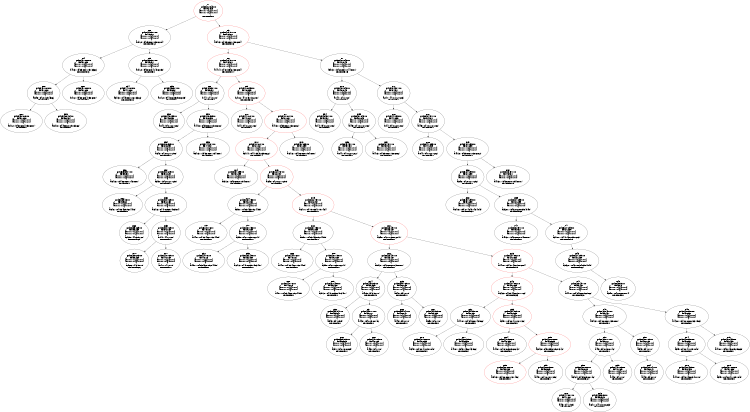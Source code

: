 digraph G {
size = "5,5";
center = true;
1 [label="#1
g+h=402.843+0
f=402.843
[a-1:-1->-1]@[-1~-1]
[a-1:-1->-1]@[-1~-1]

new_Node:-1
"]
2 [label="#2
g+h=415.571+0
f=415.571
[a-1:-1->-1]@[-1~-1]
[a-1:-1->-1]@[-1~-1]

a:0[12->9](25.8801~38.6084)
new_Node:12
"]
1 -> 2
3 [label="#3
g+h=415.571+0
f=415.571
[a-1:-1->-1]@[-1~-1]
[a-1:-1->-1]@[-1~-1]

a:5[13->8](25.8801~38.6084)
new_Node:13
"]
1 -> 3
4 [label="#4
g+h=431.028+0
f=431.028
[a-1:-1->-1]@[-1~-1]
[a-1:-1->-1]@[-1~-1]

a:4[13->8](35.8801~51.3366)
new_Node:13
"]
2 -> 4
5 [label="#5
g+h=425.571+0
f=425.571
[a-1:-1->-1]@[-1~-1]
[a-1:-1->-1]@[-1~-1]

a:0[12->9](38.6084~48.6085)
new_Node:-1
"]
2 -> 5
6 [label="#6
g+h=415.571+0
f=415.571
[a-1:-1->-1]@[-1~-1]
[a-1:-1->-1]@[-1~-1]

a:4[14->8](31.3546~38.6084)
new_Node:14
"]
3 -> 6
7 [label="#7
g+h=421.843+0
f=421.843
[a-1:-1->-1]@[-1~-1]
[a-1:-1->-1]@[-1~-1]

a:5[13->13](26.8801~44.8801)
new_Node:15
"]
3 -> 7
8 [label="#8
g+h=425.571+0
f=425.571
[a-1:-1->-1]@[-1~-1]
[a-1:-1->-1]@[-1~-1]

a:1[4->2](10~20)
new_Node:-1
"]
6 -> 8
9 [label="#9
g+h=418.299+0
f=418.299
[a-1:-1->-1]@[-1~-1]
[a-1:-1->-1]@[-1~-1]

a:2[16->4](10.5~13.2281)
new_Node:16
"]
6 -> 9
10 [label="#10
g+h=441.027+0
f=441.027
[a-1:-1->-1]@[-1~-1]
[a-1:-1->-1]@[-1~-1]

a:0[4->9](0~22.7282)
new_Node:-1
"]
9 -> 10
11 [label="#11
g+h=421.027+0
f=421.027
[a-1:-1->-1]@[-1~-1]
[a-1:-1->-1]@[-1~-1]

a:4[13->8](35.8801~38.6082)
new_Node:-1
"]
9 -> 11
12 [label="#12
g+h=421.027+0
f=421.027
[a-1:-1->-1]@[-1~-1]
[a-1:-1->-1]@[-1~-1]

a:3[14->8](41.3546~35.8622)
new_Node:14
"]
11 -> 12
13 [label="#13
g+h=437.299+0
f=437.299
[a-1:-1->-1]@[-1~-1]
[a-1:-1->-1]@[-1~-1]

a:5[13->13](36.8801~54.8801)
new_Node:-1
"]
11 -> 13
14 [label="#14
g+h=437.299+0
f=437.299
[a-1:-1->-1]@[-1~-1]
[a-1:-1->-1]@[-1~-1]

a:5[13->13](36.8801~54.8801)
new_Node:-1
"]
12 -> 14
15 [label="#15
g+h=422.757+0
f=422.757
[a-1:-1->-1]@[-1~-1]
[a-1:-1->-1]@[-1~-1]

a:3[5->8](20~21.7298)
new_Node:-1
"]
12 -> 15
16 [label="#16
g+h=431.843+0
f=431.843
[a-1:-1->-1]@[-1~-1]
[a-1:-1->-1]@[-1~-1]

a:1[4->2](10~20)
new_Node:-1
"]
7 -> 16
17 [label="#17
g+h=424.571+0
f=424.571
[a-1:-1->-1]@[-1~-1]
[a-1:-1->-1]@[-1~-1]

a:2[7->4](10~12.7283)
new_Node:-1
"]
7 -> 17
18 [label="#18
g+h=431.758+0
f=431.758
[a-1:-1->-1]@[-1~-1]
[a-1:-1->-1]@[-1~-1]

a:5[8->10](83.439~92.4405)
new_Node:-1
"]
15 -> 18
19 [label="#19
g+h=422.757+0
f=422.757
[a-1:-1->-1]@[-1~-1]
[a-1:-1->-1]@[-1~-1]

a:3[17->8](79.0054~79.7454)
new_Node:17
"]
15 -> 19
20 [label="#20
g+h=431.758+0
f=431.758
[a-1:-1->-1]@[-1~-1]
[a-1:-1->-1]@[-1~-1]

a:5[8->10](83.439~92.4405)
new_Node:-1
"]
19 -> 20
21 [label="#21
g+h=423.497+0
f=423.497
[a-1:-1->-1]@[-1~-1]
[a-1:-1->-1]@[-1~-1]

a:3[5->8](21.7298~22.47)
new_Node:-1
"]
19 -> 21
22 [label="#22
g+h=423.497+0
f=423.497
[a-1:-1->-1]@[-1~-1]
[a-1:-1->-1]@[-1~-1]

a:5[13->13](26.8801~35.8801)
new_Node:-1
"]
21 -> 22
23 [label="#23
g+h=427.882+0
f=427.882
[a-1:-1->-1]@[-1~-1]
[a-1:-1->-1]@[-1~-1]

a:4[18->13](31.496~38.6084)
new_Node:18
"]
21 -> 23
24 [label="#24
g+h=425.269+0
f=425.269
[a-1:-1->-1]@[-1~-1]
[a-1:-1->-1]@[-1~-1]

a:4[19->5](5.5~10)
new_Node:19
"]
22 -> 24
25 [label="#25
g+h=430.769+0
f=430.769
[a-1:-1->-1]@[-1~-1]
[a-1:-1->-1]@[-1~-1]

a:5[5->5](1~10)
new_Node:-1
"]
22 -> 25
26 [label="#26
g+h=447.299+0
f=447.299
[a-1:-1->-1]@[-1~-1]
[a-1:-1->-1]@[-1~-1]

a:0[4->9](0~22.7282)
new_Node:-1
"]
17 -> 26
27 [label="#27
g+h=424.571+0
f=424.571
[a-1:-1->-1]@[-1~-1]
[a-1:-1->-1]@[-1~-1]

a:4[5->8](10~12.7282)
new_Node:-1
"]
17 -> 27
28 [label="#28
g+h=447.299+0
f=447.299
[a-1:-1->-1]@[-1~-1]
[a-1:-1->-1]@[-1~-1]

a:0[4->9](0~22.7282)
new_Node:-1
"]
27 -> 28
29 [label="#29
g+h=427.299+0
f=427.299
[a-1:-1->-1]@[-1~-1]
[a-1:-1->-1]@[-1~-1]

a:4[13->8](35.8801~38.6082)
new_Node:-1
"]
27 -> 29
30 [label="#30
g+h=432.541+0
f=432.541
[a-1:-1->-1]@[-1~-1]
[a-1:-1->-1]@[-1~-1]

a:5[5->5](1~5.5)
new_Node:-1
"]
24 -> 30
31 [label="#31
g+h=429.771+0
f=429.771
[a-1:-1->-1]@[-1~-1]
[a-1:-1->-1]@[-1~-1]

a:4[3->19](0~9.00146)
new_Node:-1
"]
24 -> 31
32 [label="#32
g+h=448.299+0
f=448.299
[a-1:-1->-1]@[-1~-1]
[a-1:-1->-1]@[-1~-1]

a:0[4->9](0~22.7282)
new_Node:-1
"]
8 -> 32
33 [label="#33
g+h=428.299+0
f=428.299
[a-1:-1->-1]@[-1~-1]
[a-1:-1->-1]@[-1~-1]

a:4[13->8](35.8801~38.6082)
new_Node:-1
"]
8 -> 33
34 [label="#34
g+h=441.028+0
f=441.028
[a-1:-1->-1]@[-1~-1]
[a-1:-1->-1]@[-1~-1]

a:3[13->8](45.8801~61.3366)
new_Node:13
"]
5 -> 34
35 [label="#35
g+h=435.571+0
f=435.571
[a-1:-1->-1]@[-1~-1]
[a-1:-1->-1]@[-1~-1]

a:0[12->9](48.6085~58.6085)
new_Node:-1
"]
5 -> 35
36 [label="#36
g+h=427.299+0
f=427.299
[a-1:-1->-1]@[-1~-1]
[a-1:-1->-1]@[-1~-1]

a:3[5->8](20~21.7292)
new_Node:-1
"]
29 -> 36
37 [label="#37
g+h=443.571+0
f=443.571
[a-1:-1->-1]@[-1~-1]
[a-1:-1->-1]@[-1~-1]

a:4[13->13](36.8801~54.8801)
new_Node:15
"]
29 -> 37
38 [label="#38
g+h=437.299+0
f=437.299
[a-1:-1->-1]@[-1~-1]
[a-1:-1->-1]@[-1~-1]

a:5[15->15](27.4049~45.4049)
new_Node:21
"]
36 -> 38
39 [label="#39
g+h=427.299+0
f=427.299
[a-1:-1->-1]@[-1~-1]
[a-1:-1->-1]@[-1~-1]

a:3[20->13](32.0208~35.4049)
new_Node:20
"]
36 -> 39
40 [label="#40
g+h=434.571+0
f=434.571
[a-1:-1->-1]@[-1~-1]
[a-1:-1->-1]@[-1~-1]

a:4[13->13](36.8801~45.8801)
new_Node:-1
"]
39 -> 40
41 [label="#41
g+h=427.299+0
f=427.299
[a-1:-1->-1]@[-1~-1]
[a-1:-1->-1]@[-1~-1]

a:3[18->13](41.496~35.7203)
new_Node:18
"]
39 -> 41
43 [label="#43
g+h=427.299+0
f=427.299
[a-1:-1->-1]@[-1~-1]
[a-1:-1->-1]@[-1~-1]

a:3[22->18](31.8794~35.4049)
new_Node:22
"]
41 -> 43
45 [label="#45
g+h=435.3+0
f=435.3
[a-1:-1->-1]@[-1~-1]
[a-1:-1->-1]@[-1~-1]

a:3[5->18](20~28.0014)
new_Node:-1
"]
43 -> 45
46 [label="#46
g+h=427.882+0
f=427.882
[a-1:-1->-1]@[-1~-1]
[a-1:-1->-1]@[-1~-1]

a:3[23->8](39.4406~37.7763)
new_Node:23
"]
23 -> 46
47 [label="#47
g+h=423.497+0
f=423.497
[a-1:-1->-1]@[-1~-1]
[a-1:-1->-1]@[-1~-1]

a:4[18->18](34.966~52.966)
new_Node:20
"]
23 -> 47
48 [label="#48
g+h=423.497+0
f=423.497
[a-1:-1->-1]@[-1~-1]
[a-1:-1->-1]@[-1~-1]

a:5[13->13](26.8801~35.8801)
new_Node:-1
"]
47 -> 48
49 [label="#49
g+h=430.951+0
f=430.951
[a-1:-1->-1]@[-1~-1]
[a-1:-1->-1]@[-1~-1]

a:4[20->13](22.0208~33.7503)
new_Node:-1
"]
47 -> 49
50 [label="#50
g+h=429.771+0
f=429.771
[a-1:-1->-1]@[-1~-1]
[a-1:-1->-1]@[-1~-1]

a:4[3->5](0~9.00146)
new_Node:-1
"]
48 -> 50
51 [label="#51
g+h=430.769+0
f=430.769
[a-1:-1->-1]@[-1~-1]
[a-1:-1->-1]@[-1~-1]

a:5[5->5](1~10)
new_Node:-1
"]
48 -> 51
52 [label="#52
g+h=430.951+0
f=430.951
[a-1:-1->-1]@[-1~-1]
[a-1:-1->-1]@[-1~-1]

a:4[18->18](34.966~43.966)
new_Node:-1
"]
46 -> 52
53 [label="#53
g+h=431.525+0
f=431.525
[a-1:-1->-1]@[-1~-1]
[a-1:-1->-1]@[-1~-1]

a:3[5->18](22.47~26.1136)
new_Node:-1
"]
46 -> 53
54 [label="#54
g+h=428.299+0
f=428.299
[a-1:-1->-1]@[-1~-1]
[a-1:-1->-1]@[-1~-1]

a:3[5->8](20~21.7298)
new_Node:-1
"]
33 -> 54
55 [label="#55
g+h=444.571+0
f=444.571
[a-1:-1->-1]@[-1~-1]
[a-1:-1->-1]@[-1~-1]

a:5[13->13](36.8801~54.8801)
new_Node:-1
"]
33 -> 55
56 [label="#56
g+h=435.571+0
f=435.571
[a-1:-1->-1]@[-1~-1]
[a-1:-1->-1]@[-1~-1]

a:5[13->13](36.8801~45.8801)
new_Node:-1
"]
54 -> 56
57 [label="#57
g+h=430.029+0
f=430.029
[a-1:-1->-1]@[-1~-1]
[a-1:-1->-1]@[-1~-1]

a:3[5->13](20~21.7298)
new_Node:-1
"]
54 -> 57
58 [label="#58
g+h=430.802+0
f=430.802
[a-1:-1->-1]@[-1~-1]
[a-1:-1->-1]@[-1~-1]

a:3[24->3](5.5~9.00146)
new_Node:24
"]
50 -> 58
59 [label="#59
g+h=440.769+0
f=440.769
[a-1:-1->-1]@[-1~-1]
[a-1:-1->-1]@[-1~-1]

a:4[3->3](1~10)
new_Node:-1
"]
50 -> 59
60 [label="#60
g+h=435.303+0
f=435.303
[a-1:-1->-1]@[-1~-1]
[a-1:-1->-1]@[-1~-1]

a:3[1->3](0~8.00265)
new_Node:-1
"]
31 -> 60
61 [label="#61
g+h=440.769+0
f=440.769
[a-1:-1->-1]@[-1~-1]
[a-1:-1->-1]@[-1~-1]

a:4[3->3](1~10)
new_Node:-1
"]
31 -> 61
62 [label="#62
g+h=439.03+0
f=439.03
[a-1:-1->-1]@[-1~-1]
[a-1:-1->-1]@[-1~-1]

a:5[8->10](83.439~92.4405)
new_Node:-1
"]
57 -> 62
63 [label="#63
g+h=430.769+0
f=430.769
[a-1:-1->-1]@[-1~-1]
[a-1:-1->-1]@[-1~-1]

a:3[13->8](47.6099~48.3504)
new_Node:-1
"]
57 -> 63
64 [label="#64
g+h=438.041+0
f=438.041
[a-1:-1->-1]@[-1~-1]
[a-1:-1->-1]@[-1~-1]

a:4[3->5](0~10)
new_Node:-1
"]
51 -> 64
66 [label="#66
g+h=438.041+0
f=438.041
[a-1:-1->-1]@[-1~-1]
[a-1:-1->-1]@[-1~-1]

a:4[3->5](0~10)
new_Node:-1
"]
25 -> 66
67 [label="#67
g+h=462.529+0
f=462.529
[a-1:-1->-1]@[-1~-1]
[a-1:-1->-1]@[-1~-1]

a:5[5->3](0~10)
new_Node:-1
"]
25 -> 67
68 [label="#68
g+h=435.269+0
f=435.269
[a-1:-1->-1]@[-1~-1]
[a-1:-1->-1]@[-1~-1]

a:2[25->4](15.5~20)
new_Node:25
"]
63 -> 68
69 [label="#69
g+h=430.769+0
f=430.769
[a-1:-1->-1]@[-1~-1]
[a-1:-1->-1]@[-1~-1]

a:1[4->4](11~20)
new_Node:-1
"]
63 -> 69
70 [label="#70
g+h=435.269+0
f=435.269
[a-1:-1->-1]@[-1~-1]
[a-1:-1->-1]@[-1~-1]

a:2[26->7](5.5~10)
new_Node:26
"]
69 -> 70
71 [label="#71
g+h=440.769+0
f=440.769
[a-1:-1->-1]@[-1~-1]
[a-1:-1->-1]@[-1~-1]

a:1[7->7](1~10)
new_Node:-1
"]
69 -> 71
72 [label="#72
g+h=441.801+0
f=441.801
[a-1:-1->-1]@[-1~-1]
[a-1:-1->-1]@[-1~-1]

a:4[3->3](1~5.5)
new_Node:-1
"]
58 -> 72
73 [label="#73
g+h=435.303+0
f=435.303
[a-1:-1->-1]@[-1~-1]
[a-1:-1->-1]@[-1~-1]

a:3[1->24](0~8.00265)
new_Node:-1
"]
58 -> 73
74 [label="#74
g+h=430.951+0
f=430.951
[a-1:-1->-1]@[-1~-1]
[a-1:-1->-1]@[-1~-1]

a:3[5->8](22.47~29.1848)
new_Node:-1
"]
49 -> 74
75 [label="#75
g+h=432.499+0
f=432.499
[a-1:-1->-1]@[-1~-1]
[a-1:-1->-1]@[-1~-1]

a:4[18->15](31.496~52.9665)
new_Node:-1
"]
49 -> 75
76 [label="#76
g+h=437.666+0
f=437.666
[a-1:-1->-1]@[-1~-1]
[a-1:-1->-1]@[-1~-1]

a:3[5->18](22.47~29.1848)
new_Node:-1
"]
52 -> 76
77 [label="#77
g+h=433.239+0
f=433.239
[a-1:-1->-1]@[-1~-1]
[a-1:-1->-1]@[-1~-1]

a:4[18->15](31.496~43.966)
new_Node:-1
"]
52 -> 77
78 [label="#78
g+h=432.499+0
f=432.499
[a-1:-1->-1]@[-1~-1]
[a-1:-1->-1]@[-1~-1]

a:4[18->15](31.496~34.0178)
new_Node:-1
"]
74 -> 78
79 [label="#79
g+h=437.666+0
f=437.666
[a-1:-1->-1]@[-1~-1]
[a-1:-1->-1]@[-1~-1]

a:3[5->20](22.47~29.1848)
new_Node:-1
"]
74 -> 79
80 [label="#80
g+h=431.028+0
f=431.028
[a-1:-1->-1]@[-1~-1]
[a-1:-1->-1]@[-1~-1]

a:3[5->8](20~25.4566)
new_Node:-1
"]
4 -> 80
81 [label="#81
g+h=451.028+0
f=451.028
[a-1:-1->-1]@[-1~-1]
[a-1:-1->-1]@[-1~-1]

a:0[12->9](38.6084~58.6087)
new_Node:-1
"]
4 -> 81
82 [label="#82
g+h=451.028+0
f=451.028
[a-1:-1->-1]@[-1~-1]
[a-1:-1->-1]@[-1~-1]

a:0[12->9](38.6084~58.6087)
new_Node:-1
"]
80 -> 82
83 [label="#83
g+h=436.484+0
f=436.484
[a-1:-1->-1]@[-1~-1]
[a-1:-1->-1]@[-1~-1]

a:3[13->8](45.8801~51.3366)
new_Node:-1
"]
80 -> 83
84 [label="#84
g+h=440.526+0
f=440.526
[a-1:-1->-1]@[-1~-1]
[a-1:-1->-1]@[-1~-1]

a:4[8->10](87.823~96.8242)
new_Node:-1
"]
53 -> 84
85 [label="#85
g+h=432.266+0
f=432.266
[a-1:-1->-1]@[-1~-1]
[a-1:-1->-1]@[-1~-1]

a:3[13->8](51.9937~52.7342)
new_Node:-1
"]
53 -> 85
86 [label="#86
g+h=440.76+0
f=440.76
[a-1:-1->-1]@[-1~-1]
[a-1:-1->-1]@[-1~-1]

a:4[8->10](83.4387~92.4405)
new_Node:-1
"]
20 -> 86
87 [label="#87
g+h=431.758+0
f=431.758
[a-1:-1->-1]@[-1~-1]
[a-1:-1->-1]@[-1~-1]

a:3[5->8](21.7298~22.47)
new_Node:-1
"]
20 -> 87
88 [label="#88
g+h=440.76+0
f=440.76
[a-1:-1->-1]@[-1~-1]
[a-1:-1->-1]@[-1~-1]

a:4[8->10](83.4387~92.4405)
new_Node:-1
"]
87 -> 88
89 [label="#89
g+h=432.498+0
f=432.498
[a-1:-1->-1]@[-1~-1]
[a-1:-1->-1]@[-1~-1]

a:3[13->8](47.6099~48.3497)
new_Node:-1
"]
87 -> 89
90 [label="#90
g+h=440.76+0
f=440.76
[a-1:-1->-1]@[-1~-1]
[a-1:-1->-1]@[-1~-1]

a:4[8->10](83.4387~92.4405)
new_Node:-1
"]
18 -> 90
91 [label="#91
g+h=431.758+0
f=431.758
[a-1:-1->-1]@[-1~-1]
[a-1:-1->-1]@[-1~-1]

a:3[5->8](21.7298~22.47)
new_Node:-1
"]
18 -> 91
92 [label="#92
g+h=440.76+0
f=440.76
[a-1:-1->-1]@[-1~-1]
[a-1:-1->-1]@[-1~-1]

a:4[8->10](83.4387~92.4405)
new_Node:-1
"]
91 -> 92
93 [label="#93
g+h=432.498+0
f=432.498
[a-1:-1->-1]@[-1~-1]
[a-1:-1->-1]@[-1~-1]

a:3[13->8](47.6099~48.3497)
new_Node:-1
"]
91 -> 93
94 [label="#94
g+h=454.571+0
f=454.571
[a-1:-1->-1]@[-1~-1]
[a-1:-1->-1]@[-1~-1]

a:0[4->9](0~22.7282)
new_Node:-1
"]
16 -> 94
95 [label="#95
g+h=431.843+0
f=431.843
[a-1:-1->-1]@[-1~-1]
[a-1:-1->-1]@[-1~-1]

a:4[5->8](10~12.7282)
new_Node:-1
"]
16 -> 95
96 [label="#96
g+h=454.571+0
f=454.571
[a-1:-1->-1]@[-1~-1]
[a-1:-1->-1]@[-1~-1]

a:0[4->9](0~22.7282)
new_Node:-1
"]
95 -> 96
97 [label="#97
g+h=434.571+0
f=434.571
[a-1:-1->-1]@[-1~-1]
[a-1:-1->-1]@[-1~-1]

a:4[13->8](35.8801~38.6082)
new_Node:-1
"]
95 -> 97
98 [label="#98
g+h=432.266+0
f=432.266
[a-1:-1->-1]@[-1~-1]
[a-1:-1->-1]@[-1~-1]

a:5[13->13](26.8801~31.496)
new_Node:-1
"]
85 -> 98
99 [label="#99
g+h=436.883+0
f=436.883
[a-1:-1->-1]@[-1~-1]
[a-1:-1->-1]@[-1~-1]

a:4[5->18](10~21.7296)
new_Node:-1
"]
85 -> 99
98 [color=red]
85 [color=red]
53 [color=red]
46 [color=red]
23 [color=red]
21 [color=red]
19 [color=red]
15 [color=red]
12 [color=red]
11 [color=red]
9 [color=red]
6 [color=red]
3 [color=red]
1 [color=red]
}
